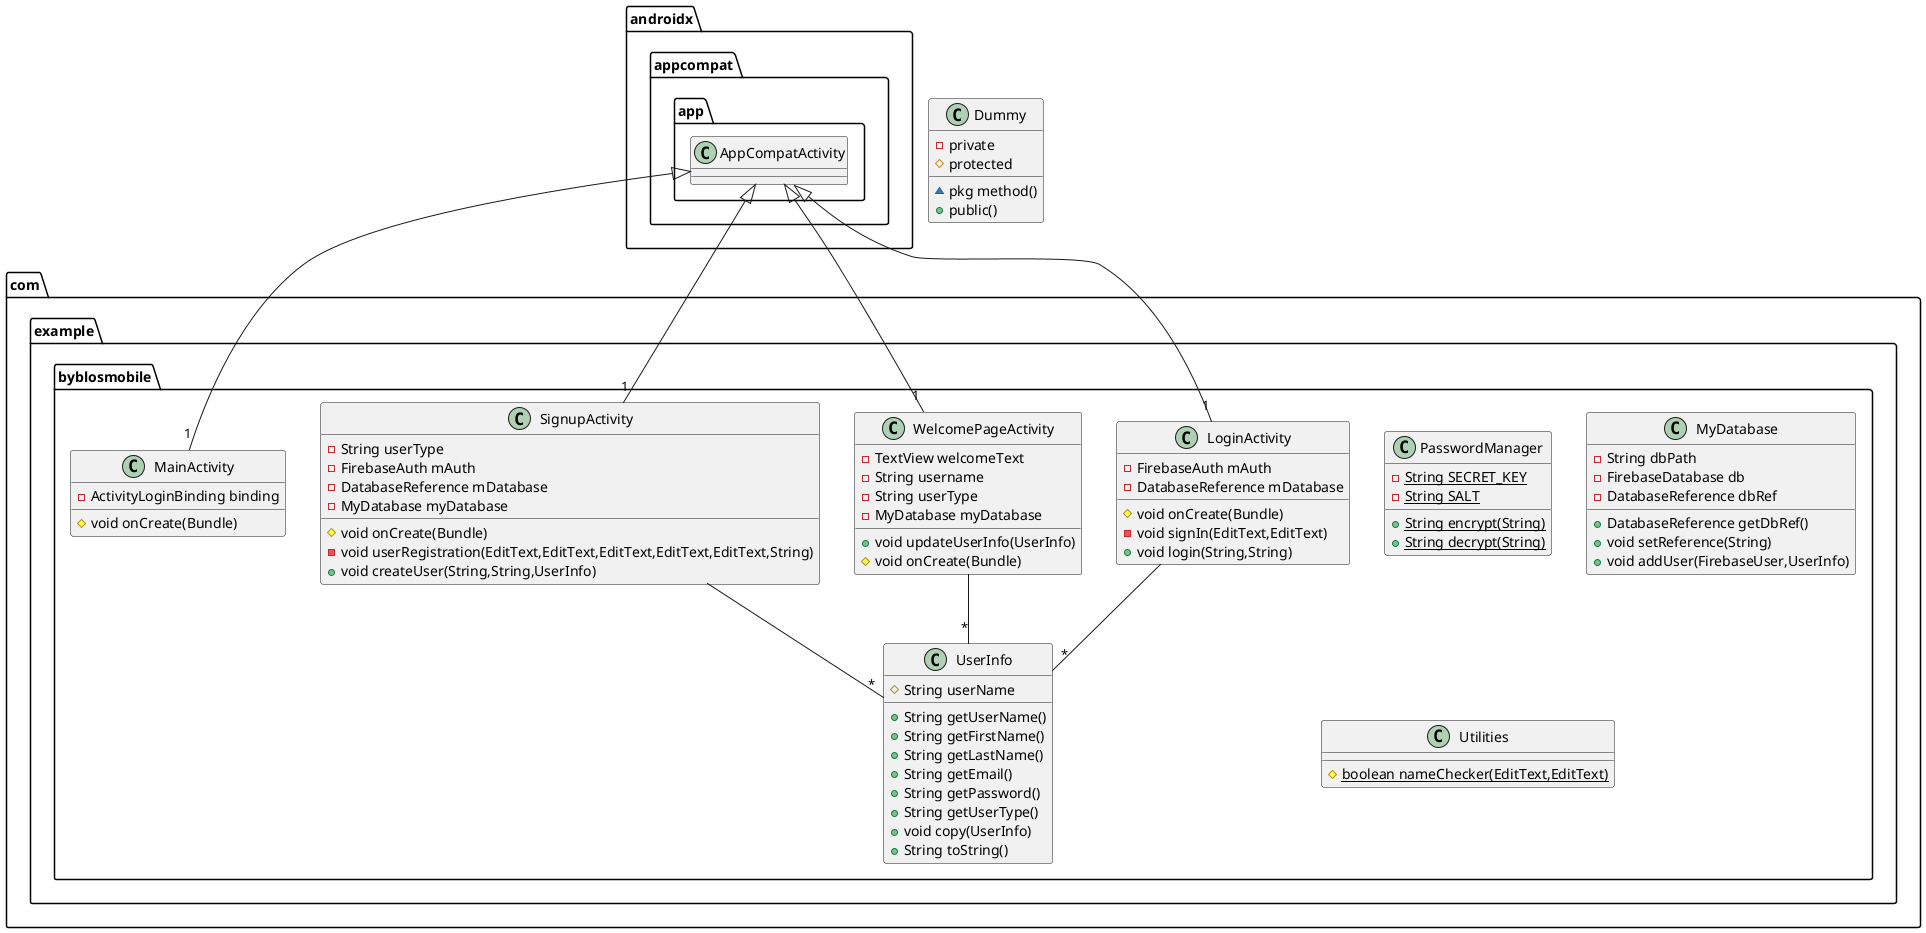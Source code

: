 @startuml

class Dummy {
- private
# protected
~ pkg method()
+ public()
}

class com.example.byblosmobile.LoginActivity {
- FirebaseAuth mAuth
- DatabaseReference mDatabase
# void onCreate(Bundle)
- void signIn(EditText,EditText)
+ void login(String,String)
}
class com.example.byblosmobile.UserInfo {
# String userName
+ String getUserName()
+ String getFirstName()
+ String getLastName()
+ String getEmail()
+ String getPassword()
+ String getUserType()
+ void copy(UserInfo)
+ String toString()
}
class com.example.byblosmobile.WelcomePageActivity {
- TextView welcomeText
- String username
- String userType
- MyDatabase myDatabase
+ void updateUserInfo(UserInfo)
# void onCreate(Bundle)
}
class com.example.byblosmobile.PasswordManager {
- {static} String SECRET_KEY
- {static} String SALT
+ {static} String encrypt(String)
+ {static} String decrypt(String)
}
class com.example.byblosmobile.MyDatabase {
- String dbPath
- FirebaseDatabase db
- DatabaseReference dbRef
+ DatabaseReference getDbRef()
+ void setReference(String)
+ void addUser(FirebaseUser,UserInfo)
}
class com.example.byblosmobile.SignupActivity {
- String userType
- FirebaseAuth mAuth
- DatabaseReference mDatabase
- MyDatabase myDatabase
# void onCreate(Bundle)
- void userRegistration(EditText,EditText,EditText,EditText,EditText,String)
+ void createUser(String,String,UserInfo)
}
class com.example.byblosmobile.Utilities {
# {static} boolean nameChecker(EditText,EditText)
}
class com.example.byblosmobile.MainActivity {
- ActivityLoginBinding binding
# void onCreate(Bundle)
}


androidx.appcompat.app.AppCompatActivity <|-- "1"   com.example.byblosmobile.LoginActivity
androidx.appcompat.app.AppCompatActivity <|-- "1"   com.example.byblosmobile.WelcomePageActivity
androidx.appcompat.app.AppCompatActivity <|-- "1"   com.example.byblosmobile.SignupActivity
androidx.appcompat.app.AppCompatActivity <|-- "1"   com.example.byblosmobile.MainActivity
com.example.byblosmobile.LoginActivity     --  "*"  com.example.byblosmobile.UserInfo
com.example.byblosmobile.SignupActivity    --  "*"  com.example.byblosmobile.UserInfo
com.example.byblosmobile.WelcomePageActivity --  "*"  com.example.byblosmobile.UserInfo
@enduml